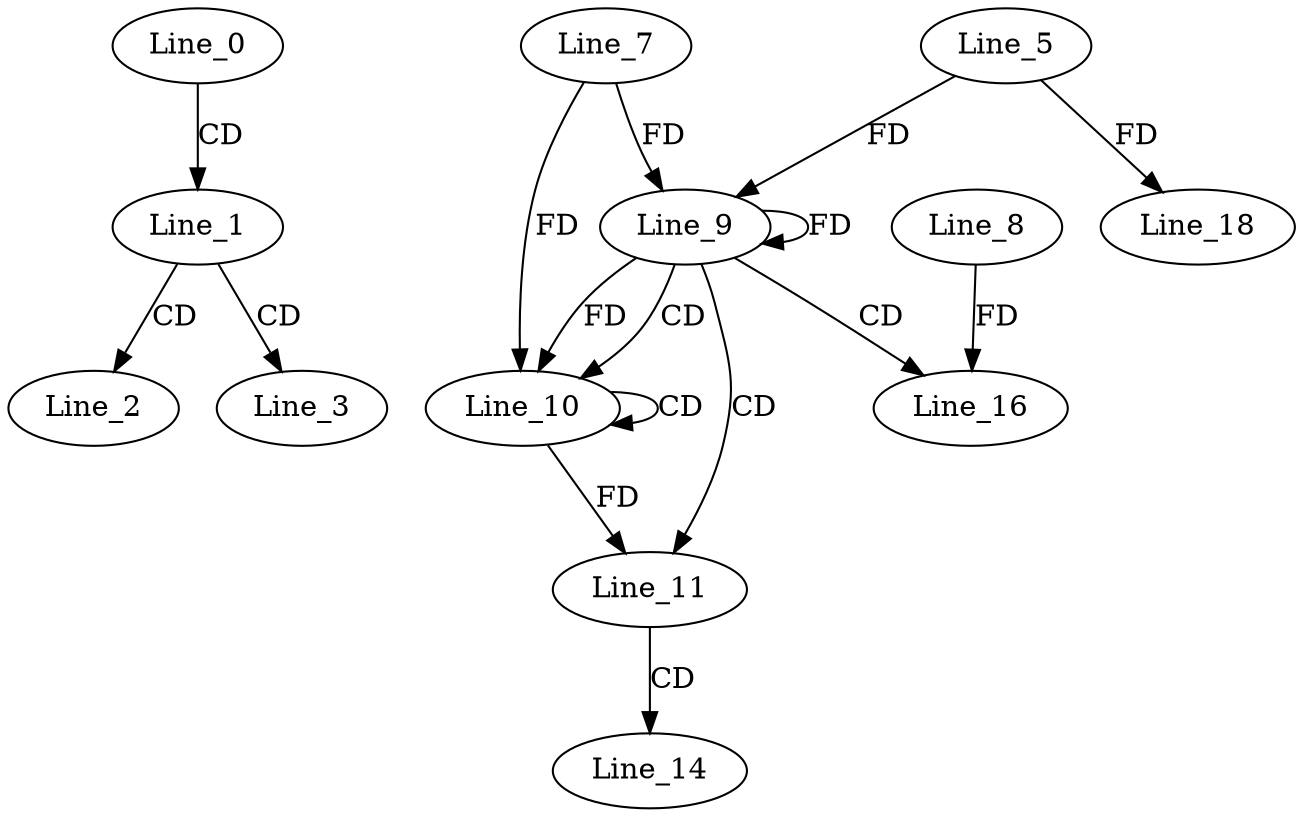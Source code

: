 digraph G {
  Line_0;
  Line_1;
  Line_2;
  Line_3;
  Line_9;
  Line_7;
  Line_9;
  Line_5;
  Line_9;
  Line_10;
  Line_10;
  Line_11;
  Line_14;
  Line_16;
  Line_8;
  Line_18;
  Line_0 -> Line_1 [ label="CD" ];
  Line_1 -> Line_2 [ label="CD" ];
  Line_1 -> Line_3 [ label="CD" ];
  Line_9 -> Line_9 [ label="FD" ];
  Line_7 -> Line_9 [ label="FD" ];
  Line_5 -> Line_9 [ label="FD" ];
  Line_9 -> Line_10 [ label="CD" ];
  Line_10 -> Line_10 [ label="CD" ];
  Line_9 -> Line_10 [ label="FD" ];
  Line_7 -> Line_10 [ label="FD" ];
  Line_9 -> Line_11 [ label="CD" ];
  Line_10 -> Line_11 [ label="FD" ];
  Line_11 -> Line_14 [ label="CD" ];
  Line_9 -> Line_16 [ label="CD" ];
  Line_8 -> Line_16 [ label="FD" ];
  Line_5 -> Line_18 [ label="FD" ];
}
